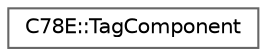 digraph "Graphical Class Hierarchy"
{
 // LATEX_PDF_SIZE
  bgcolor="transparent";
  edge [fontname=Helvetica,fontsize=10,labelfontname=Helvetica,labelfontsize=10];
  node [fontname=Helvetica,fontsize=10,shape=box,height=0.2,width=0.4];
  rankdir="LR";
  Node0 [id="Node000000",label="C78E::TagComponent",height=0.2,width=0.4,color="grey40", fillcolor="white", style="filled",URL="$d1/d73/struct_c78_e_1_1_tag_component.html",tooltip=" "];
}
